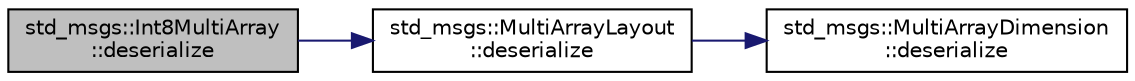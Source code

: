 digraph "std_msgs::Int8MultiArray::deserialize"
{
  edge [fontname="Helvetica",fontsize="10",labelfontname="Helvetica",labelfontsize="10"];
  node [fontname="Helvetica",fontsize="10",shape=record];
  rankdir="LR";
  Node1 [label="std_msgs::Int8MultiArray\l::deserialize",height=0.2,width=0.4,color="black", fillcolor="grey75", style="filled" fontcolor="black"];
  Node1 -> Node2 [color="midnightblue",fontsize="10",style="solid",fontname="Helvetica"];
  Node2 [label="std_msgs::MultiArrayLayout\l::deserialize",height=0.2,width=0.4,color="black", fillcolor="white", style="filled",URL="$classstd__msgs_1_1_multi_array_layout.html#aa612a3e458dc024c8c9c737128f76c2f"];
  Node2 -> Node3 [color="midnightblue",fontsize="10",style="solid",fontname="Helvetica"];
  Node3 [label="std_msgs::MultiArrayDimension\l::deserialize",height=0.2,width=0.4,color="black", fillcolor="white", style="filled",URL="$classstd__msgs_1_1_multi_array_dimension.html#af0c028d235887761c98cf403f0cb0a45"];
}
